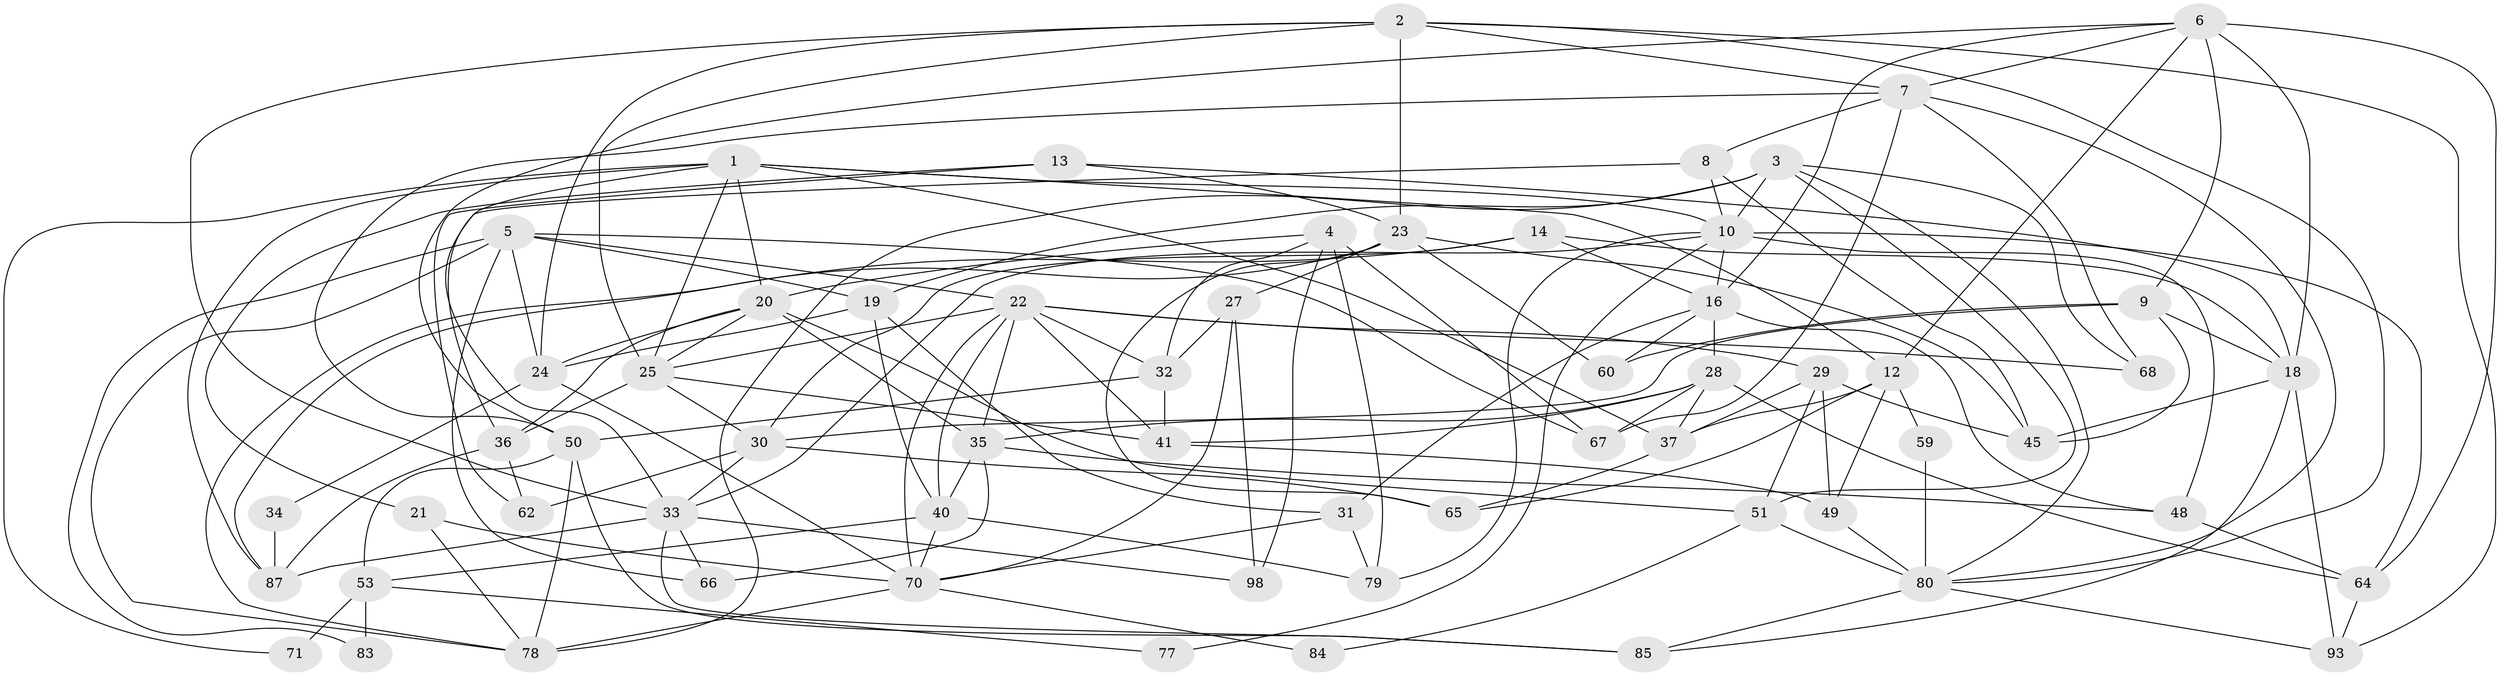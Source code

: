 // original degree distribution, {4: 0.4387755102040816, 5: 0.17346938775510204, 3: 0.20408163265306123, 7: 0.030612244897959183, 2: 0.09183673469387756, 6: 0.061224489795918366}
// Generated by graph-tools (version 1.1) at 2025/41/03/06/25 10:41:59]
// undirected, 61 vertices, 155 edges
graph export_dot {
graph [start="1"]
  node [color=gray90,style=filled];
  1 [super="+82"];
  2 [super="+86"];
  3 [super="+42"];
  4 [super="+76"];
  5 [super="+97"];
  6 [super="+15"];
  7 [super="+74"];
  8;
  9;
  10 [super="+11"];
  12 [super="+26"];
  13;
  14;
  16 [super="+17"];
  18 [super="+38"];
  19 [super="+44"];
  20 [super="+61"];
  21;
  22 [super="+92"];
  23 [super="+47"];
  24 [super="+39"];
  25 [super="+43"];
  27;
  28 [super="+46"];
  29 [super="+56"];
  30 [super="+55"];
  31;
  32 [super="+88"];
  33 [super="+63"];
  34;
  35 [super="+95"];
  36 [super="+89"];
  37 [super="+69"];
  40 [super="+52"];
  41 [super="+81"];
  45 [super="+57"];
  48 [super="+96"];
  49;
  50 [super="+54"];
  51 [super="+58"];
  53 [super="+73"];
  59;
  60;
  62;
  64;
  65;
  66;
  67 [super="+72"];
  68;
  70 [super="+75"];
  71;
  77;
  78 [super="+90"];
  79 [super="+91"];
  80 [super="+94"];
  83;
  84;
  85;
  87;
  93;
  98;
  1 -- 87;
  1 -- 12;
  1 -- 33;
  1 -- 20;
  1 -- 37;
  1 -- 71;
  1 -- 25;
  1 -- 10;
  2 -- 24;
  2 -- 23;
  2 -- 33;
  2 -- 80;
  2 -- 93;
  2 -- 25;
  2 -- 7;
  3 -- 80;
  3 -- 19;
  3 -- 78;
  3 -- 51;
  3 -- 10;
  3 -- 68;
  4 -- 98;
  4 -- 20;
  4 -- 79;
  4 -- 32;
  4 -- 67;
  5 -- 22 [weight=2];
  5 -- 83;
  5 -- 66;
  5 -- 19;
  5 -- 78;
  5 -- 24;
  5 -- 67;
  6 -- 64;
  6 -- 50;
  6 -- 18;
  6 -- 12;
  6 -- 16;
  6 -- 9;
  6 -- 7;
  7 -- 68;
  7 -- 80;
  7 -- 67;
  7 -- 50;
  7 -- 8;
  8 -- 36;
  8 -- 10;
  8 -- 45;
  9 -- 30;
  9 -- 45;
  9 -- 60;
  9 -- 18;
  10 -- 77;
  10 -- 64;
  10 -- 33;
  10 -- 48;
  10 -- 16;
  10 -- 79;
  12 -- 49;
  12 -- 65;
  12 -- 37;
  12 -- 59;
  13 -- 18;
  13 -- 23;
  13 -- 21;
  13 -- 62;
  14 -- 30;
  14 -- 18;
  14 -- 78;
  14 -- 16;
  16 -- 31;
  16 -- 60;
  16 -- 28;
  16 -- 48;
  18 -- 93;
  18 -- 85;
  18 -- 45;
  19 -- 24;
  19 -- 31;
  19 -- 40;
  20 -- 51;
  20 -- 36;
  20 -- 25;
  20 -- 35;
  20 -- 24;
  21 -- 70;
  21 -- 78;
  22 -- 29;
  22 -- 68;
  22 -- 35;
  22 -- 70;
  22 -- 25;
  22 -- 40;
  22 -- 32;
  22 -- 41;
  23 -- 65;
  23 -- 87;
  23 -- 27;
  23 -- 60;
  23 -- 45;
  24 -- 70;
  24 -- 34;
  25 -- 36;
  25 -- 30;
  25 -- 41;
  27 -- 70;
  27 -- 32;
  27 -- 98;
  28 -- 37;
  28 -- 64;
  28 -- 35;
  28 -- 41;
  28 -- 67;
  29 -- 37;
  29 -- 49;
  29 -- 51;
  29 -- 45;
  30 -- 65;
  30 -- 62;
  30 -- 33;
  31 -- 79;
  31 -- 70;
  32 -- 50;
  32 -- 41;
  33 -- 87;
  33 -- 98;
  33 -- 85;
  33 -- 66;
  34 -- 87;
  35 -- 66;
  35 -- 40;
  35 -- 48;
  36 -- 87;
  36 -- 62;
  37 -- 65;
  40 -- 53;
  40 -- 70;
  40 -- 79;
  41 -- 49;
  48 -- 64;
  49 -- 80;
  50 -- 85;
  50 -- 78;
  50 -- 53;
  51 -- 84;
  51 -- 80 [weight=2];
  53 -- 71 [weight=2];
  53 -- 83;
  53 -- 77;
  59 -- 80;
  64 -- 93;
  70 -- 78;
  70 -- 84;
  80 -- 85;
  80 -- 93;
}
